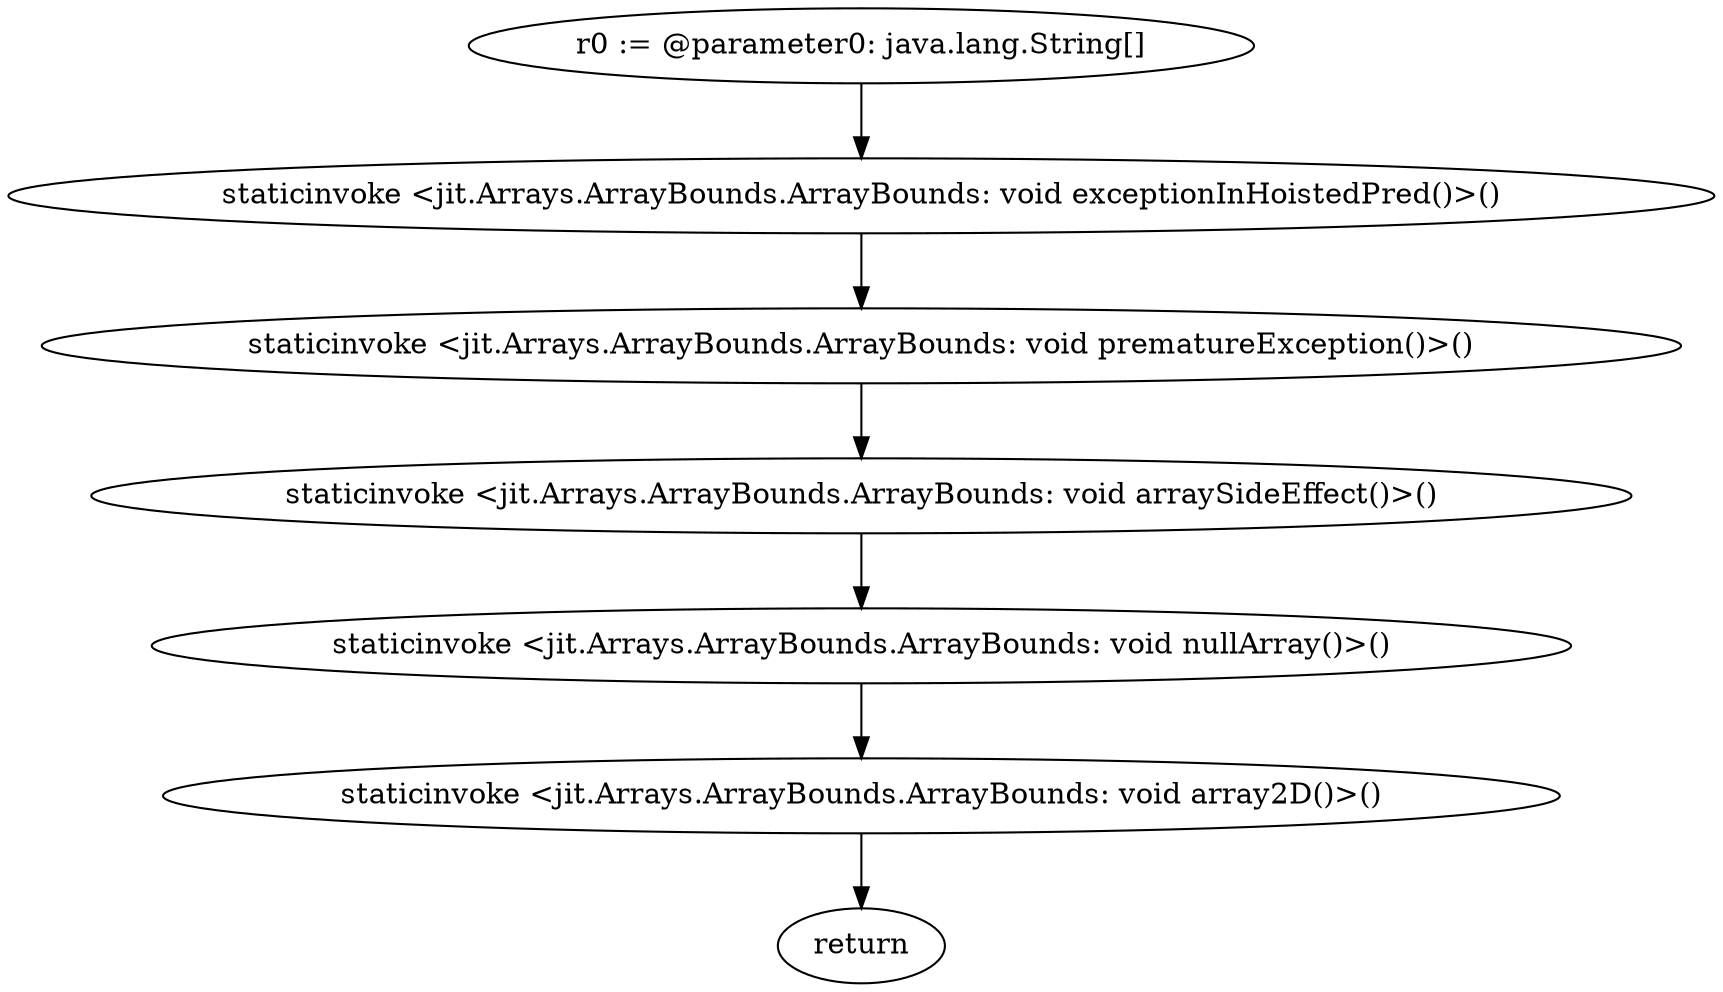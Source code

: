 digraph "unitGraph" {
    "r0 := @parameter0: java.lang.String[]"
    "staticinvoke <jit.Arrays.ArrayBounds.ArrayBounds: void exceptionInHoistedPred()>()"
    "staticinvoke <jit.Arrays.ArrayBounds.ArrayBounds: void prematureException()>()"
    "staticinvoke <jit.Arrays.ArrayBounds.ArrayBounds: void arraySideEffect()>()"
    "staticinvoke <jit.Arrays.ArrayBounds.ArrayBounds: void nullArray()>()"
    "staticinvoke <jit.Arrays.ArrayBounds.ArrayBounds: void array2D()>()"
    "return"
    "r0 := @parameter0: java.lang.String[]"->"staticinvoke <jit.Arrays.ArrayBounds.ArrayBounds: void exceptionInHoistedPred()>()";
    "staticinvoke <jit.Arrays.ArrayBounds.ArrayBounds: void exceptionInHoistedPred()>()"->"staticinvoke <jit.Arrays.ArrayBounds.ArrayBounds: void prematureException()>()";
    "staticinvoke <jit.Arrays.ArrayBounds.ArrayBounds: void prematureException()>()"->"staticinvoke <jit.Arrays.ArrayBounds.ArrayBounds: void arraySideEffect()>()";
    "staticinvoke <jit.Arrays.ArrayBounds.ArrayBounds: void arraySideEffect()>()"->"staticinvoke <jit.Arrays.ArrayBounds.ArrayBounds: void nullArray()>()";
    "staticinvoke <jit.Arrays.ArrayBounds.ArrayBounds: void nullArray()>()"->"staticinvoke <jit.Arrays.ArrayBounds.ArrayBounds: void array2D()>()";
    "staticinvoke <jit.Arrays.ArrayBounds.ArrayBounds: void array2D()>()"->"return";
}
